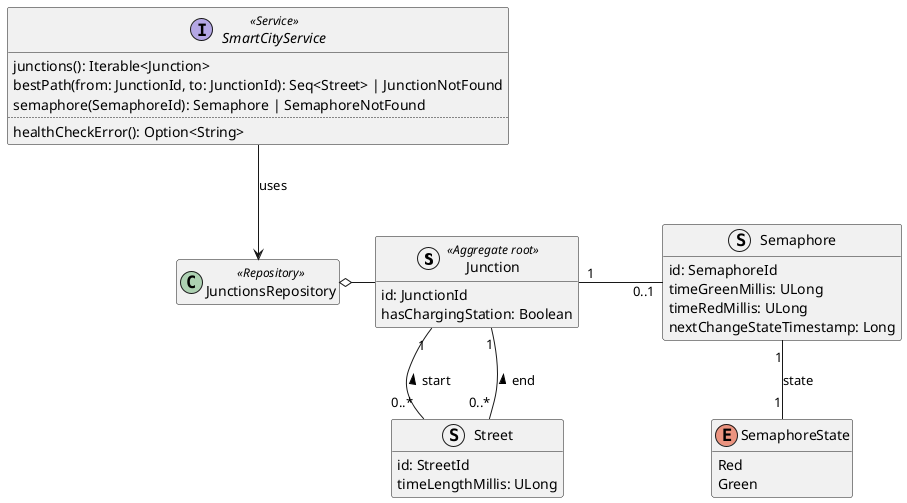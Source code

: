 @startuml smart-city-domain-model

hide empty members

struct Junction <<Aggregate root>> {
    id: JunctionId
    hasChargingStation: Boolean
}

struct Street {
    id: StreetId
    timeLengthMillis: ULong
}

struct Semaphore {
    id: SemaphoreId
    timeGreenMillis: ULong
    timeRedMillis: ULong
    nextChangeStateTimestamp: Long
}

enum SemaphoreState {
    Red
    Green
}

interface SmartCityService <<Service>> {
    junctions(): Iterable<Junction>
    bestPath(from: JunctionId, to: JunctionId): Seq<Street> | JunctionNotFound
    semaphore(SemaphoreId): Semaphore | SemaphoreNotFound
    ..
    healthCheckError(): Option<String>
}

class JunctionsRepository <<Repository>>

Junction "1" -r- "0..1" Semaphore : "              "
Street "0..*" -u- "1" Junction : "start >"
Street -u[hidden]- Junction
Street "0..*" -u- "1" Junction : "end >"
Semaphore "1" -- "1" SemaphoreState : "state"
SmartCityService --> JunctionsRepository : "uses"
JunctionsRepository o- Junction

@enduml
